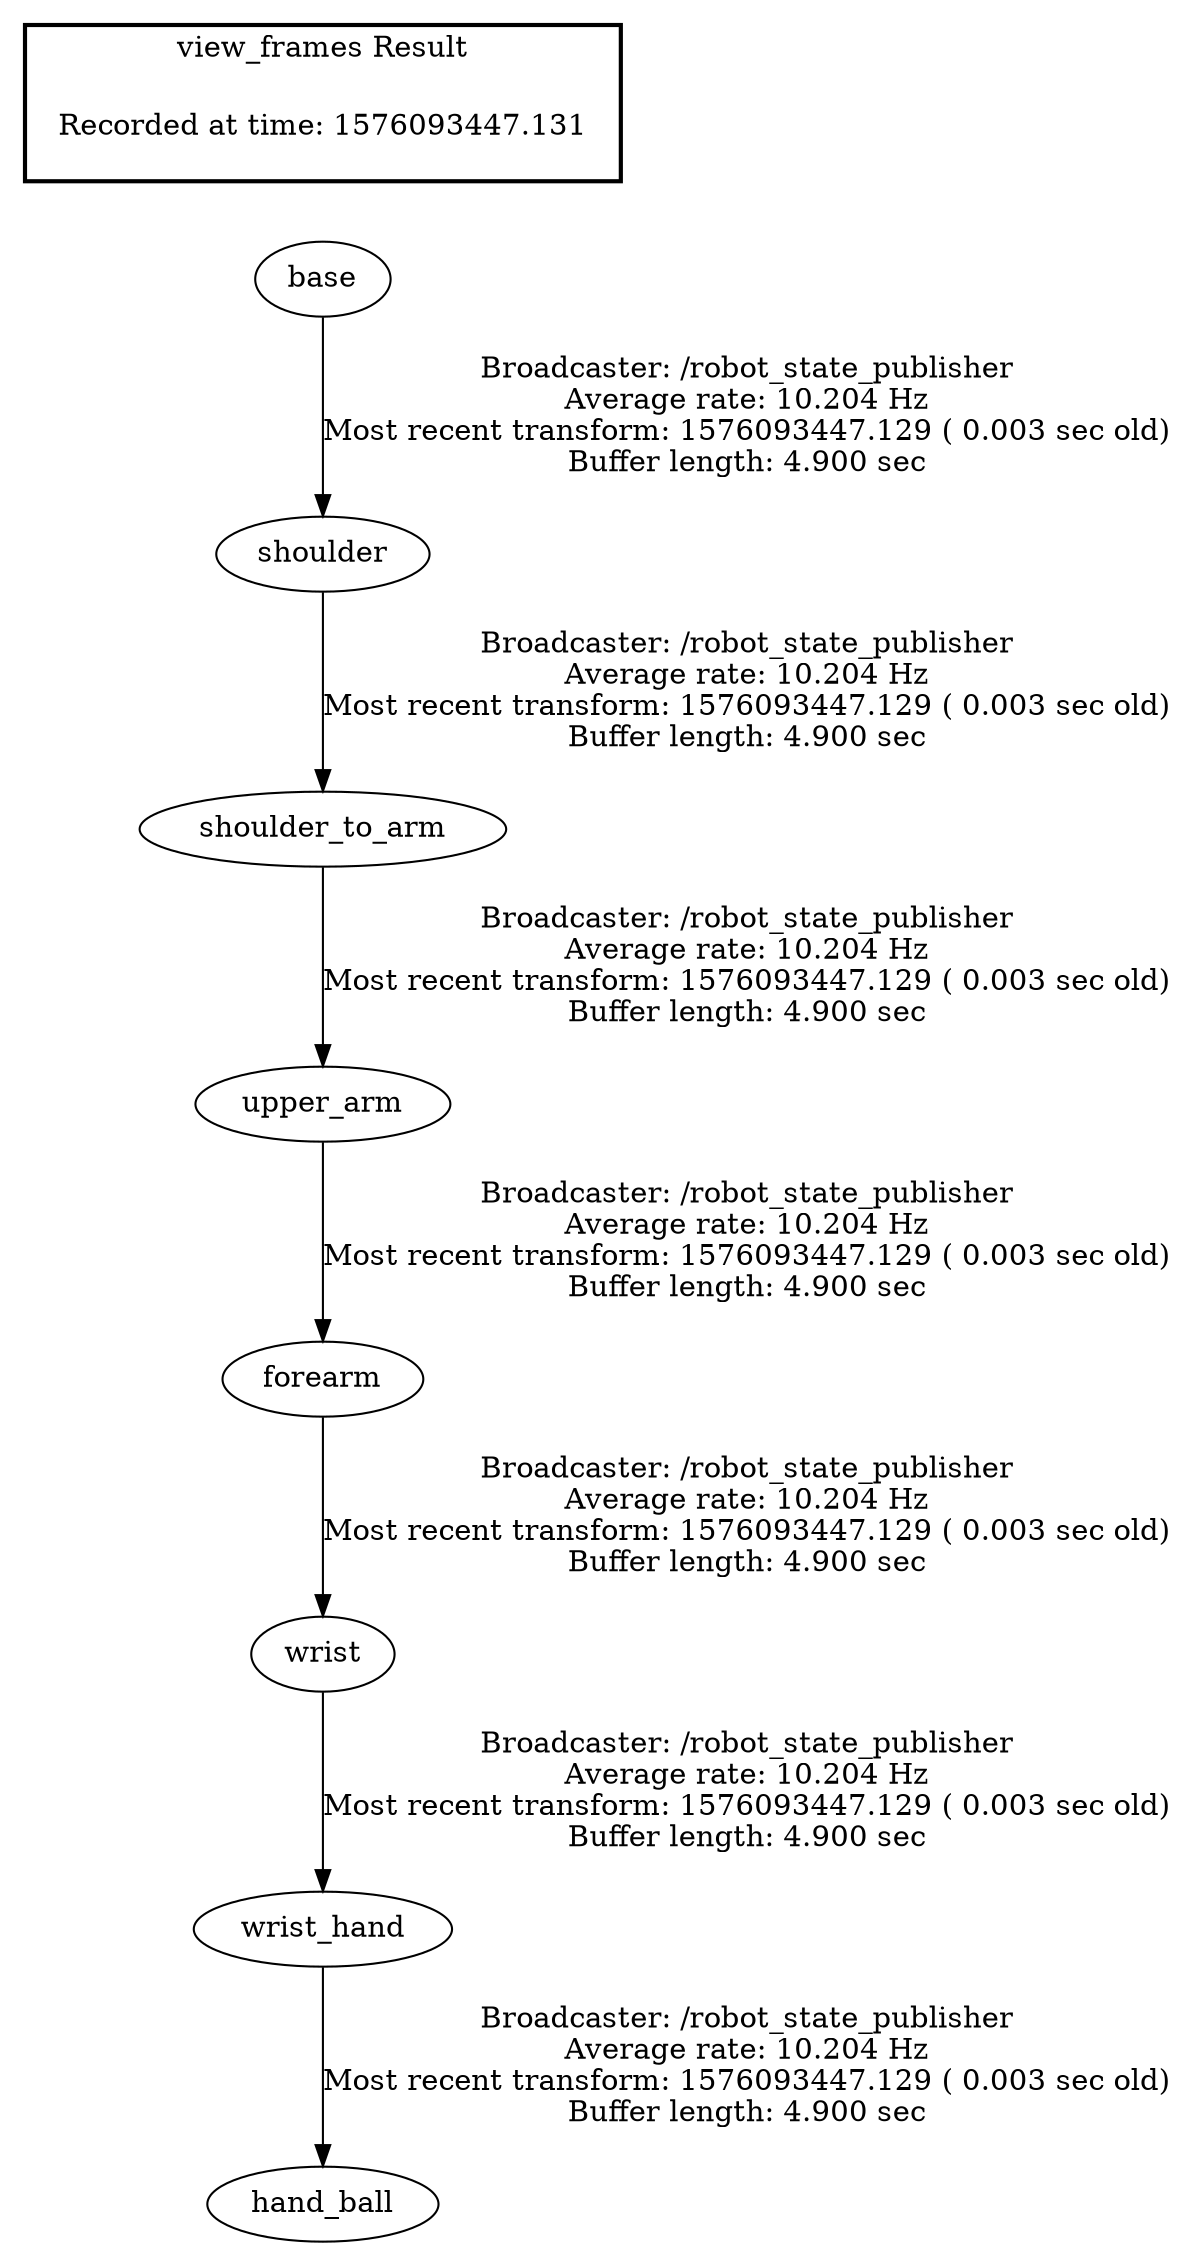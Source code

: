 digraph G {
"shoulder_to_arm" -> "upper_arm"[label="Broadcaster: /robot_state_publisher\nAverage rate: 10.204 Hz\nMost recent transform: 1576093447.129 ( 0.003 sec old)\nBuffer length: 4.900 sec\n"];
"shoulder" -> "shoulder_to_arm"[label="Broadcaster: /robot_state_publisher\nAverage rate: 10.204 Hz\nMost recent transform: 1576093447.129 ( 0.003 sec old)\nBuffer length: 4.900 sec\n"];
"upper_arm" -> "forearm"[label="Broadcaster: /robot_state_publisher\nAverage rate: 10.204 Hz\nMost recent transform: 1576093447.129 ( 0.003 sec old)\nBuffer length: 4.900 sec\n"];
"forearm" -> "wrist"[label="Broadcaster: /robot_state_publisher\nAverage rate: 10.204 Hz\nMost recent transform: 1576093447.129 ( 0.003 sec old)\nBuffer length: 4.900 sec\n"];
"base" -> "shoulder"[label="Broadcaster: /robot_state_publisher\nAverage rate: 10.204 Hz\nMost recent transform: 1576093447.129 ( 0.003 sec old)\nBuffer length: 4.900 sec\n"];
"wrist" -> "wrist_hand"[label="Broadcaster: /robot_state_publisher\nAverage rate: 10.204 Hz\nMost recent transform: 1576093447.129 ( 0.003 sec old)\nBuffer length: 4.900 sec\n"];
"wrist_hand" -> "hand_ball"[label="Broadcaster: /robot_state_publisher\nAverage rate: 10.204 Hz\nMost recent transform: 1576093447.129 ( 0.003 sec old)\nBuffer length: 4.900 sec\n"];
edge [style=invis];
 subgraph cluster_legend { style=bold; color=black; label ="view_frames Result";
"Recorded at time: 1576093447.131"[ shape=plaintext ] ;
 }->"base";
}